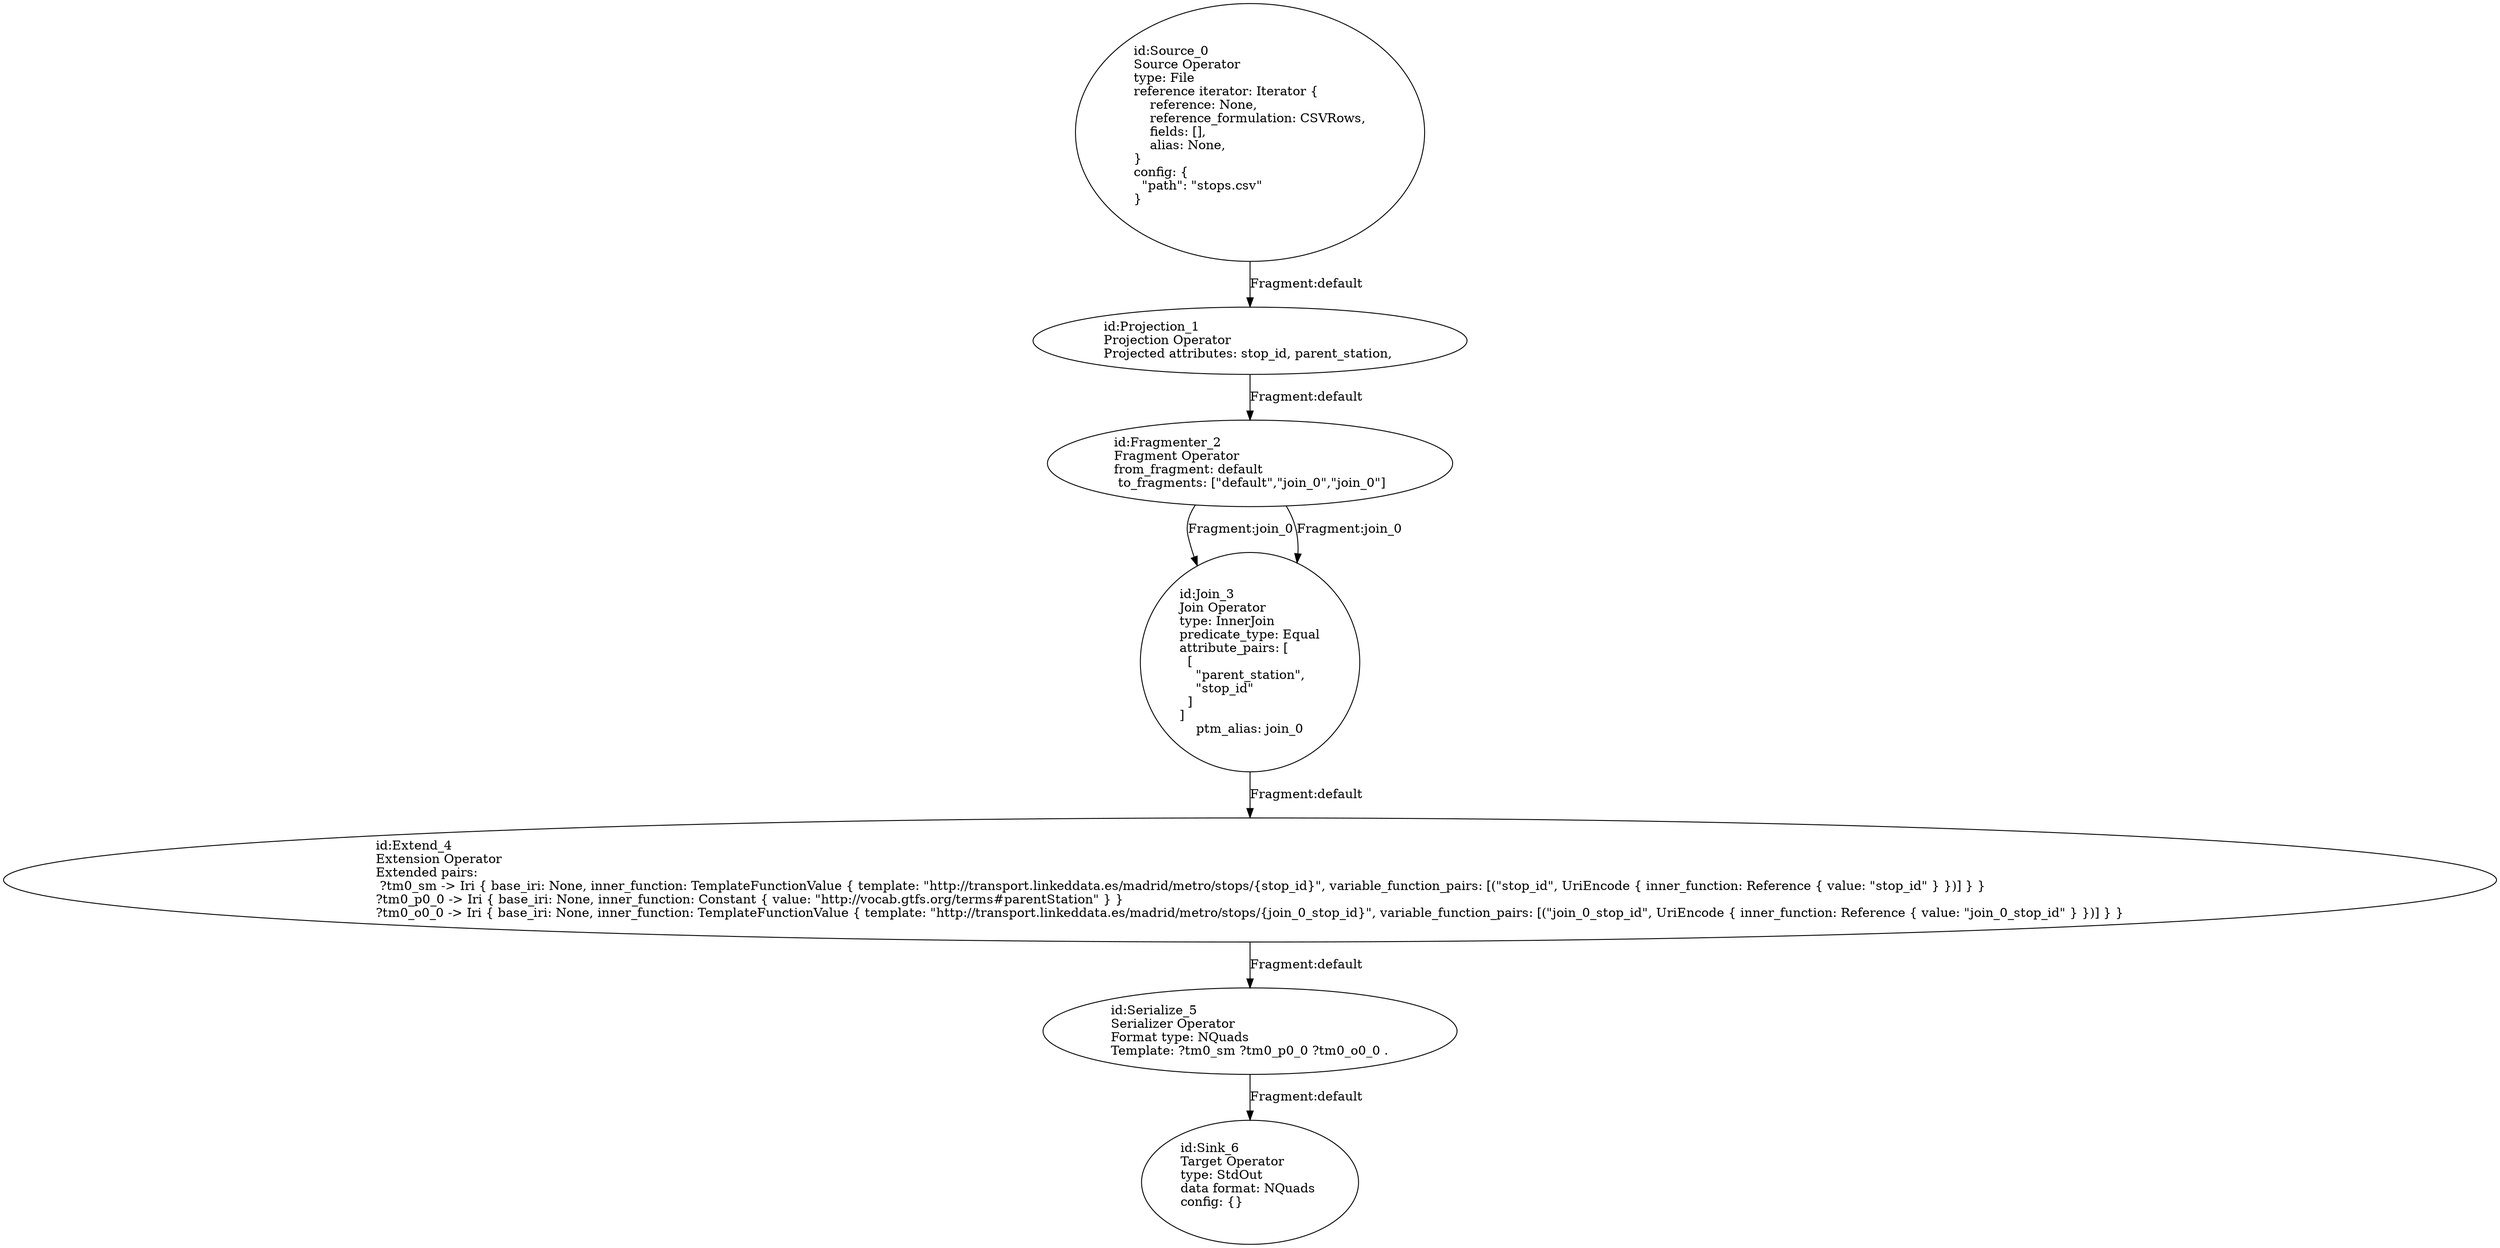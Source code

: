 digraph {
    0 [ label = "id:Source_0 \lSource Operator\ltype: File \lreference iterator: Iterator {\l    reference: None,\l    reference_formulation: CSVRows,\l    fields: [],\l    alias: None,\l} \lconfig: {\l  \"path\": \"stops.csv\"\l}\l             " ]
    1 [ label = "id:Projection_1 \lProjection Operator\lProjected attributes: stop_id, parent_station, " ]
    2 [ label = "id:Fragmenter_2 \lFragment Operator\lfrom_fragment: default \l to_fragments: [\"default\",\"join_0\",\"join_0\"]" ]
    3 [ label = "id:Join_3 \lJoin Operator\ltype: InnerJoin\lpredicate_type: Equal\lattribute_pairs: [\l  [\l    \"parent_station\",\l    \"stop_id\"\l  ]\l]\lptm_alias: join_0" ]
    4 [ label = "id:Extend_4 \lExtension Operator\lExtended pairs: \l ?tm0_sm -> Iri { base_iri: None, inner_function: TemplateFunctionValue { template: \"http://transport.linkeddata.es/madrid/metro/stops/{stop_id}\", variable_function_pairs: [(\"stop_id\", UriEncode { inner_function: Reference { value: \"stop_id\" } })] } }\l?tm0_p0_0 -> Iri { base_iri: None, inner_function: Constant { value: \"http://vocab.gtfs.org/terms#parentStation\" } }\l?tm0_o0_0 -> Iri { base_iri: None, inner_function: TemplateFunctionValue { template: \"http://transport.linkeddata.es/madrid/metro/stops/{join_0_stop_id}\", variable_function_pairs: [(\"join_0_stop_id\", UriEncode { inner_function: Reference { value: \"join_0_stop_id\" } })] } }" ]
    5 [ label = "id:Serialize_5 \lSerializer Operator\lFormat type: NQuads\lTemplate: ?tm0_sm ?tm0_p0_0 ?tm0_o0_0 ." ]
    6 [ label = "id:Sink_6 \lTarget Operator\ltype: StdOut \ldata format: NQuads \lconfig: {}\l             " ]
    0 -> 1 [ label = "Fragment:default" ]
    1 -> 2 [ label = "Fragment:default" ]
    2 -> 3 [ label = "Fragment:join_0" ]
    2 -> 3 [ label = "Fragment:join_0" ]
    3 -> 4 [ label = "Fragment:default" ]
    4 -> 5 [ label = "Fragment:default" ]
    5 -> 6 [ label = "Fragment:default" ]
}
